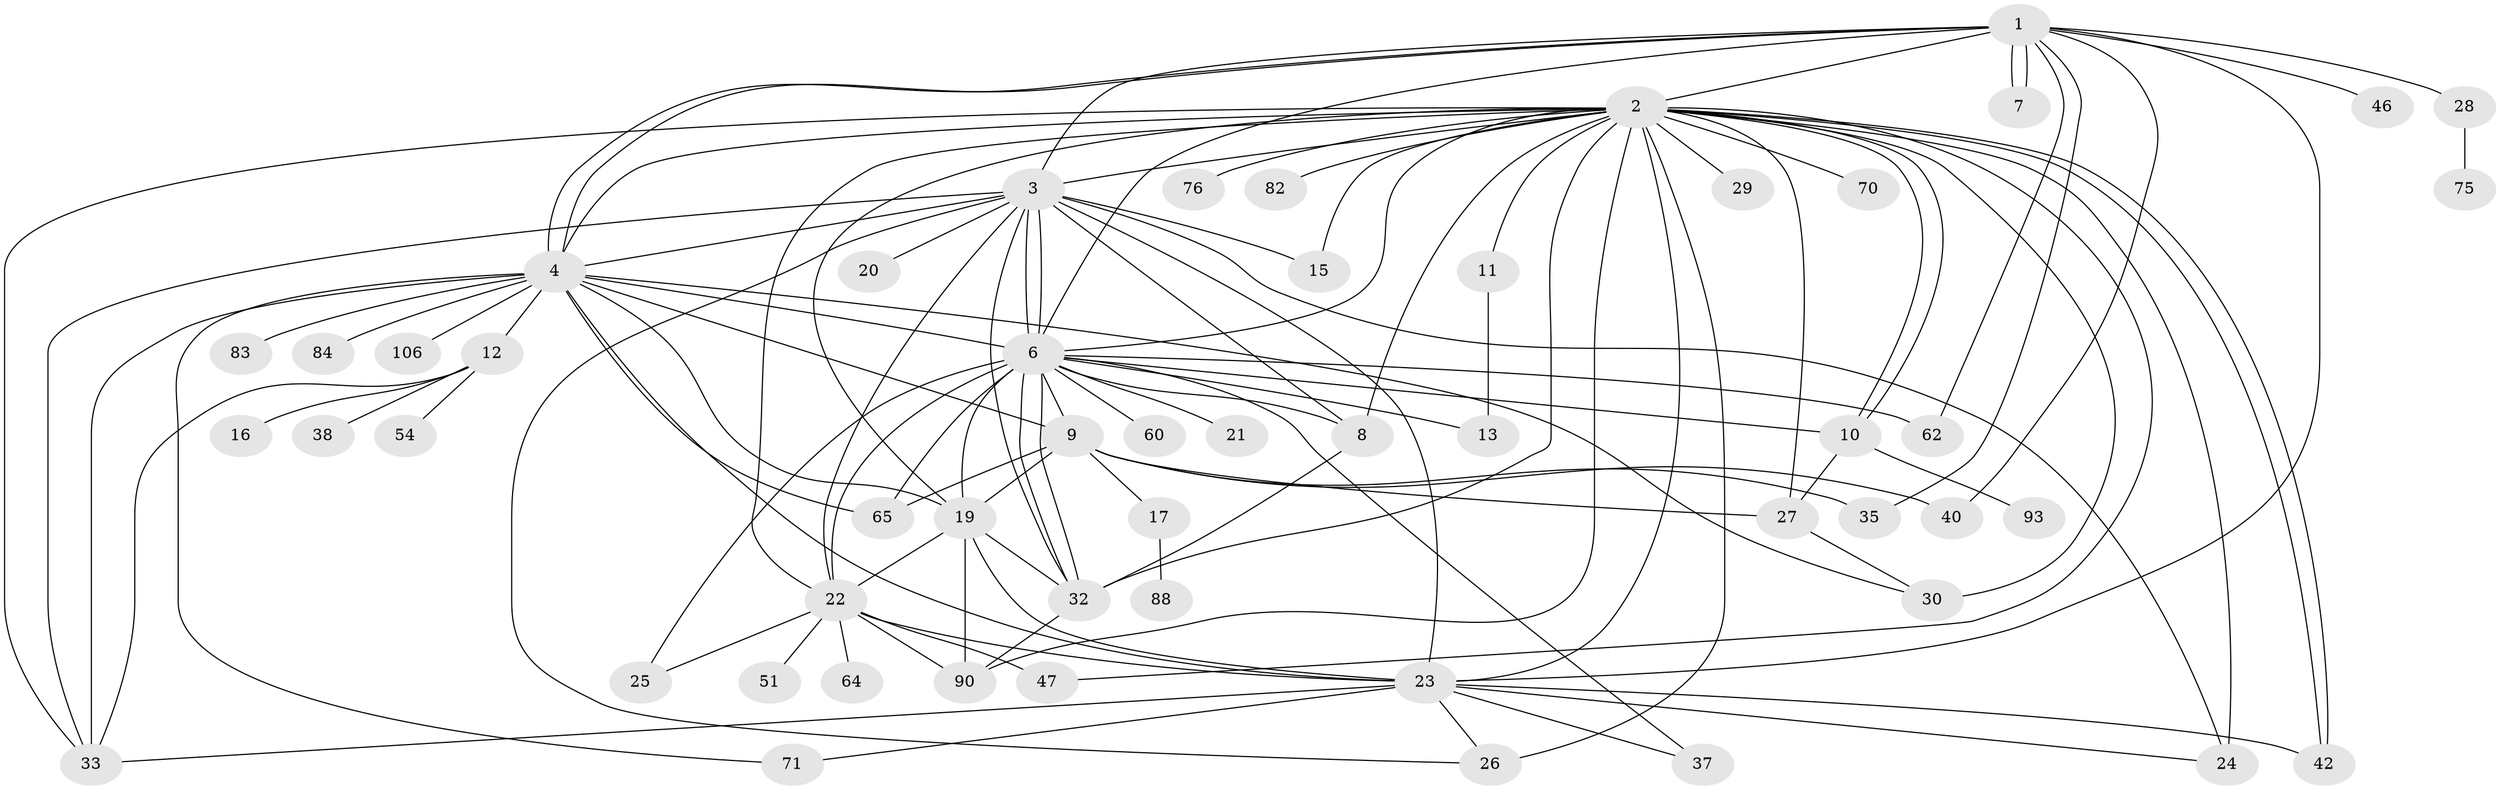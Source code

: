 // original degree distribution, {13: 0.009433962264150943, 18: 0.009433962264150943, 15: 0.009433962264150943, 16: 0.018867924528301886, 21: 0.009433962264150943, 2: 0.2830188679245283, 4: 0.08490566037735849, 10: 0.009433962264150943, 5: 0.0660377358490566, 1: 0.33962264150943394, 7: 0.009433962264150943, 6: 0.018867924528301886, 3: 0.10377358490566038, 11: 0.009433962264150943, 9: 0.009433962264150943, 12: 0.009433962264150943}
// Generated by graph-tools (version 1.1) at 2025/14/03/09/25 04:14:32]
// undirected, 53 vertices, 110 edges
graph export_dot {
graph [start="1"]
  node [color=gray90,style=filled];
  1 [super="+48"];
  2 [super="+14+5"];
  3;
  4 [super="+63"];
  6;
  7;
  8 [super="+61"];
  9 [super="+53+18+92+86+97+79"];
  10;
  11;
  12;
  13;
  15;
  16;
  17;
  19 [super="+31"];
  20 [super="+74"];
  21;
  22 [super="+36"];
  23 [super="+43+44"];
  24 [super="+96+66"];
  25;
  26 [super="+49"];
  27 [super="+57+100"];
  28;
  29;
  30 [super="+45"];
  32 [super="+41+77"];
  33 [super="+95"];
  35;
  37 [super="+104"];
  38;
  40 [super="+50"];
  42 [super="+103"];
  46;
  47 [super="+67"];
  51;
  54;
  60;
  62;
  64;
  65 [super="+91"];
  70;
  71 [super="+89+98"];
  75;
  76;
  82;
  83;
  84;
  88;
  90 [super="+105+94"];
  93;
  106;
  1 -- 2;
  1 -- 3;
  1 -- 4;
  1 -- 4;
  1 -- 6;
  1 -- 7;
  1 -- 7;
  1 -- 23;
  1 -- 28;
  1 -- 40;
  1 -- 46;
  1 -- 62;
  1 -- 35;
  2 -- 3;
  2 -- 6 [weight=2];
  2 -- 8;
  2 -- 10;
  2 -- 10;
  2 -- 11;
  2 -- 26 [weight=2];
  2 -- 33;
  2 -- 42;
  2 -- 42;
  2 -- 70 [weight=2];
  2 -- 76;
  2 -- 82;
  2 -- 24;
  2 -- 90;
  2 -- 47;
  2 -- 30 [weight=2];
  2 -- 27;
  2 -- 32 [weight=2];
  2 -- 4;
  2 -- 15;
  2 -- 22;
  2 -- 29;
  2 -- 23 [weight=2];
  2 -- 19;
  3 -- 6;
  3 -- 6;
  3 -- 15;
  3 -- 20;
  3 -- 22;
  3 -- 24 [weight=2];
  3 -- 26;
  3 -- 32;
  3 -- 33;
  3 -- 8;
  3 -- 23;
  3 -- 4;
  4 -- 6;
  4 -- 9;
  4 -- 12;
  4 -- 19;
  4 -- 30;
  4 -- 71;
  4 -- 83;
  4 -- 84;
  4 -- 106;
  4 -- 33;
  4 -- 23;
  4 -- 65;
  6 -- 8;
  6 -- 10;
  6 -- 13;
  6 -- 21;
  6 -- 25;
  6 -- 32;
  6 -- 32;
  6 -- 37;
  6 -- 60;
  6 -- 62;
  6 -- 22 [weight=2];
  6 -- 9;
  6 -- 65;
  6 -- 19;
  8 -- 32;
  9 -- 17;
  9 -- 27;
  9 -- 65;
  9 -- 19;
  9 -- 35;
  9 -- 40;
  10 -- 27;
  10 -- 93;
  11 -- 13;
  12 -- 16;
  12 -- 38;
  12 -- 54;
  12 -- 33;
  17 -- 88;
  19 -- 22 [weight=2];
  19 -- 23;
  19 -- 32 [weight=2];
  19 -- 90;
  22 -- 51;
  22 -- 90;
  22 -- 64;
  22 -- 25;
  22 -- 47 [weight=2];
  22 -- 23 [weight=3];
  23 -- 24;
  23 -- 42;
  23 -- 26;
  23 -- 33;
  23 -- 71;
  23 -- 37;
  27 -- 30;
  28 -- 75;
  32 -- 90;
}
